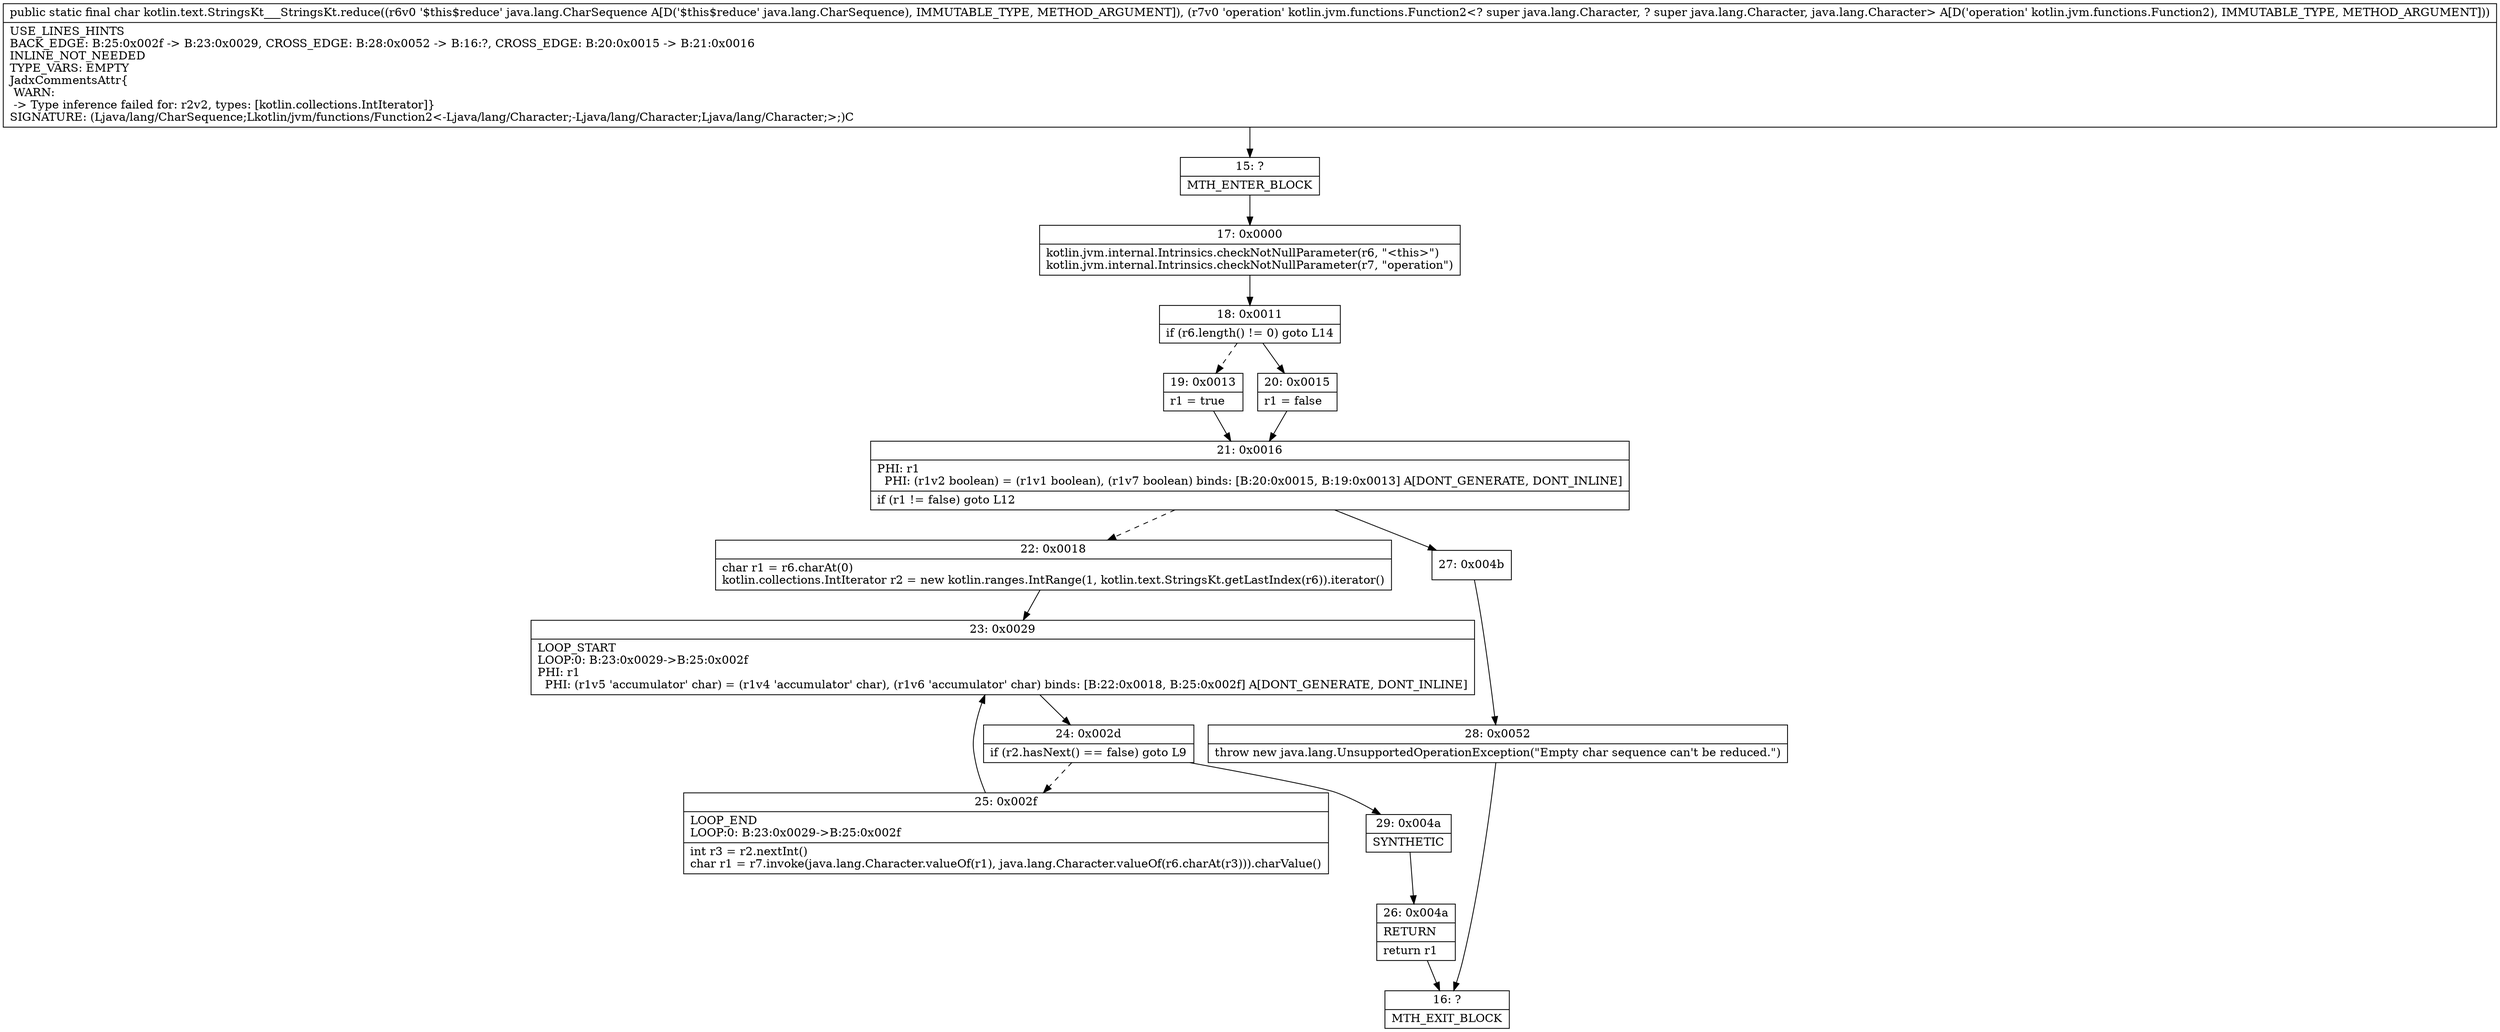 digraph "CFG forkotlin.text.StringsKt___StringsKt.reduce(Ljava\/lang\/CharSequence;Lkotlin\/jvm\/functions\/Function2;)C" {
Node_15 [shape=record,label="{15\:\ ?|MTH_ENTER_BLOCK\l}"];
Node_17 [shape=record,label="{17\:\ 0x0000|kotlin.jvm.internal.Intrinsics.checkNotNullParameter(r6, \"\<this\>\")\lkotlin.jvm.internal.Intrinsics.checkNotNullParameter(r7, \"operation\")\l}"];
Node_18 [shape=record,label="{18\:\ 0x0011|if (r6.length() != 0) goto L14\l}"];
Node_19 [shape=record,label="{19\:\ 0x0013|r1 = true\l}"];
Node_21 [shape=record,label="{21\:\ 0x0016|PHI: r1 \l  PHI: (r1v2 boolean) = (r1v1 boolean), (r1v7 boolean) binds: [B:20:0x0015, B:19:0x0013] A[DONT_GENERATE, DONT_INLINE]\l|if (r1 != false) goto L12\l}"];
Node_22 [shape=record,label="{22\:\ 0x0018|char r1 = r6.charAt(0)\lkotlin.collections.IntIterator r2 = new kotlin.ranges.IntRange(1, kotlin.text.StringsKt.getLastIndex(r6)).iterator()\l}"];
Node_23 [shape=record,label="{23\:\ 0x0029|LOOP_START\lLOOP:0: B:23:0x0029\-\>B:25:0x002f\lPHI: r1 \l  PHI: (r1v5 'accumulator' char) = (r1v4 'accumulator' char), (r1v6 'accumulator' char) binds: [B:22:0x0018, B:25:0x002f] A[DONT_GENERATE, DONT_INLINE]\l}"];
Node_24 [shape=record,label="{24\:\ 0x002d|if (r2.hasNext() == false) goto L9\l}"];
Node_25 [shape=record,label="{25\:\ 0x002f|LOOP_END\lLOOP:0: B:23:0x0029\-\>B:25:0x002f\l|int r3 = r2.nextInt()\lchar r1 = r7.invoke(java.lang.Character.valueOf(r1), java.lang.Character.valueOf(r6.charAt(r3))).charValue()\l}"];
Node_29 [shape=record,label="{29\:\ 0x004a|SYNTHETIC\l}"];
Node_26 [shape=record,label="{26\:\ 0x004a|RETURN\l|return r1\l}"];
Node_16 [shape=record,label="{16\:\ ?|MTH_EXIT_BLOCK\l}"];
Node_27 [shape=record,label="{27\:\ 0x004b}"];
Node_28 [shape=record,label="{28\:\ 0x0052|throw new java.lang.UnsupportedOperationException(\"Empty char sequence can't be reduced.\")\l}"];
Node_20 [shape=record,label="{20\:\ 0x0015|r1 = false\l}"];
MethodNode[shape=record,label="{public static final char kotlin.text.StringsKt___StringsKt.reduce((r6v0 '$this$reduce' java.lang.CharSequence A[D('$this$reduce' java.lang.CharSequence), IMMUTABLE_TYPE, METHOD_ARGUMENT]), (r7v0 'operation' kotlin.jvm.functions.Function2\<? super java.lang.Character, ? super java.lang.Character, java.lang.Character\> A[D('operation' kotlin.jvm.functions.Function2), IMMUTABLE_TYPE, METHOD_ARGUMENT]))  | USE_LINES_HINTS\lBACK_EDGE: B:25:0x002f \-\> B:23:0x0029, CROSS_EDGE: B:28:0x0052 \-\> B:16:?, CROSS_EDGE: B:20:0x0015 \-\> B:21:0x0016\lINLINE_NOT_NEEDED\lTYPE_VARS: EMPTY\lJadxCommentsAttr\{\l WARN: \l \-\> Type inference failed for: r2v2, types: [kotlin.collections.IntIterator]\}\lSIGNATURE: (Ljava\/lang\/CharSequence;Lkotlin\/jvm\/functions\/Function2\<\-Ljava\/lang\/Character;\-Ljava\/lang\/Character;Ljava\/lang\/Character;\>;)C\l}"];
MethodNode -> Node_15;Node_15 -> Node_17;
Node_17 -> Node_18;
Node_18 -> Node_19[style=dashed];
Node_18 -> Node_20;
Node_19 -> Node_21;
Node_21 -> Node_22[style=dashed];
Node_21 -> Node_27;
Node_22 -> Node_23;
Node_23 -> Node_24;
Node_24 -> Node_25[style=dashed];
Node_24 -> Node_29;
Node_25 -> Node_23;
Node_29 -> Node_26;
Node_26 -> Node_16;
Node_27 -> Node_28;
Node_28 -> Node_16;
Node_20 -> Node_21;
}

